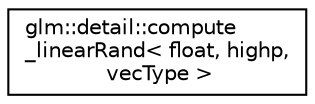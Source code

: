 digraph "Graphical Class Hierarchy"
{
  edge [fontname="Helvetica",fontsize="10",labelfontname="Helvetica",labelfontsize="10"];
  node [fontname="Helvetica",fontsize="10",shape=record];
  rankdir="LR";
  Node1 [label="glm::detail::compute\l_linearRand\< float, highp,\l vecType \>",height=0.2,width=0.4,color="black", fillcolor="white", style="filled",URL="$structglm_1_1detail_1_1compute__linear_rand_3_01float_00_01highp_00_01vec_type_01_4.html"];
}
